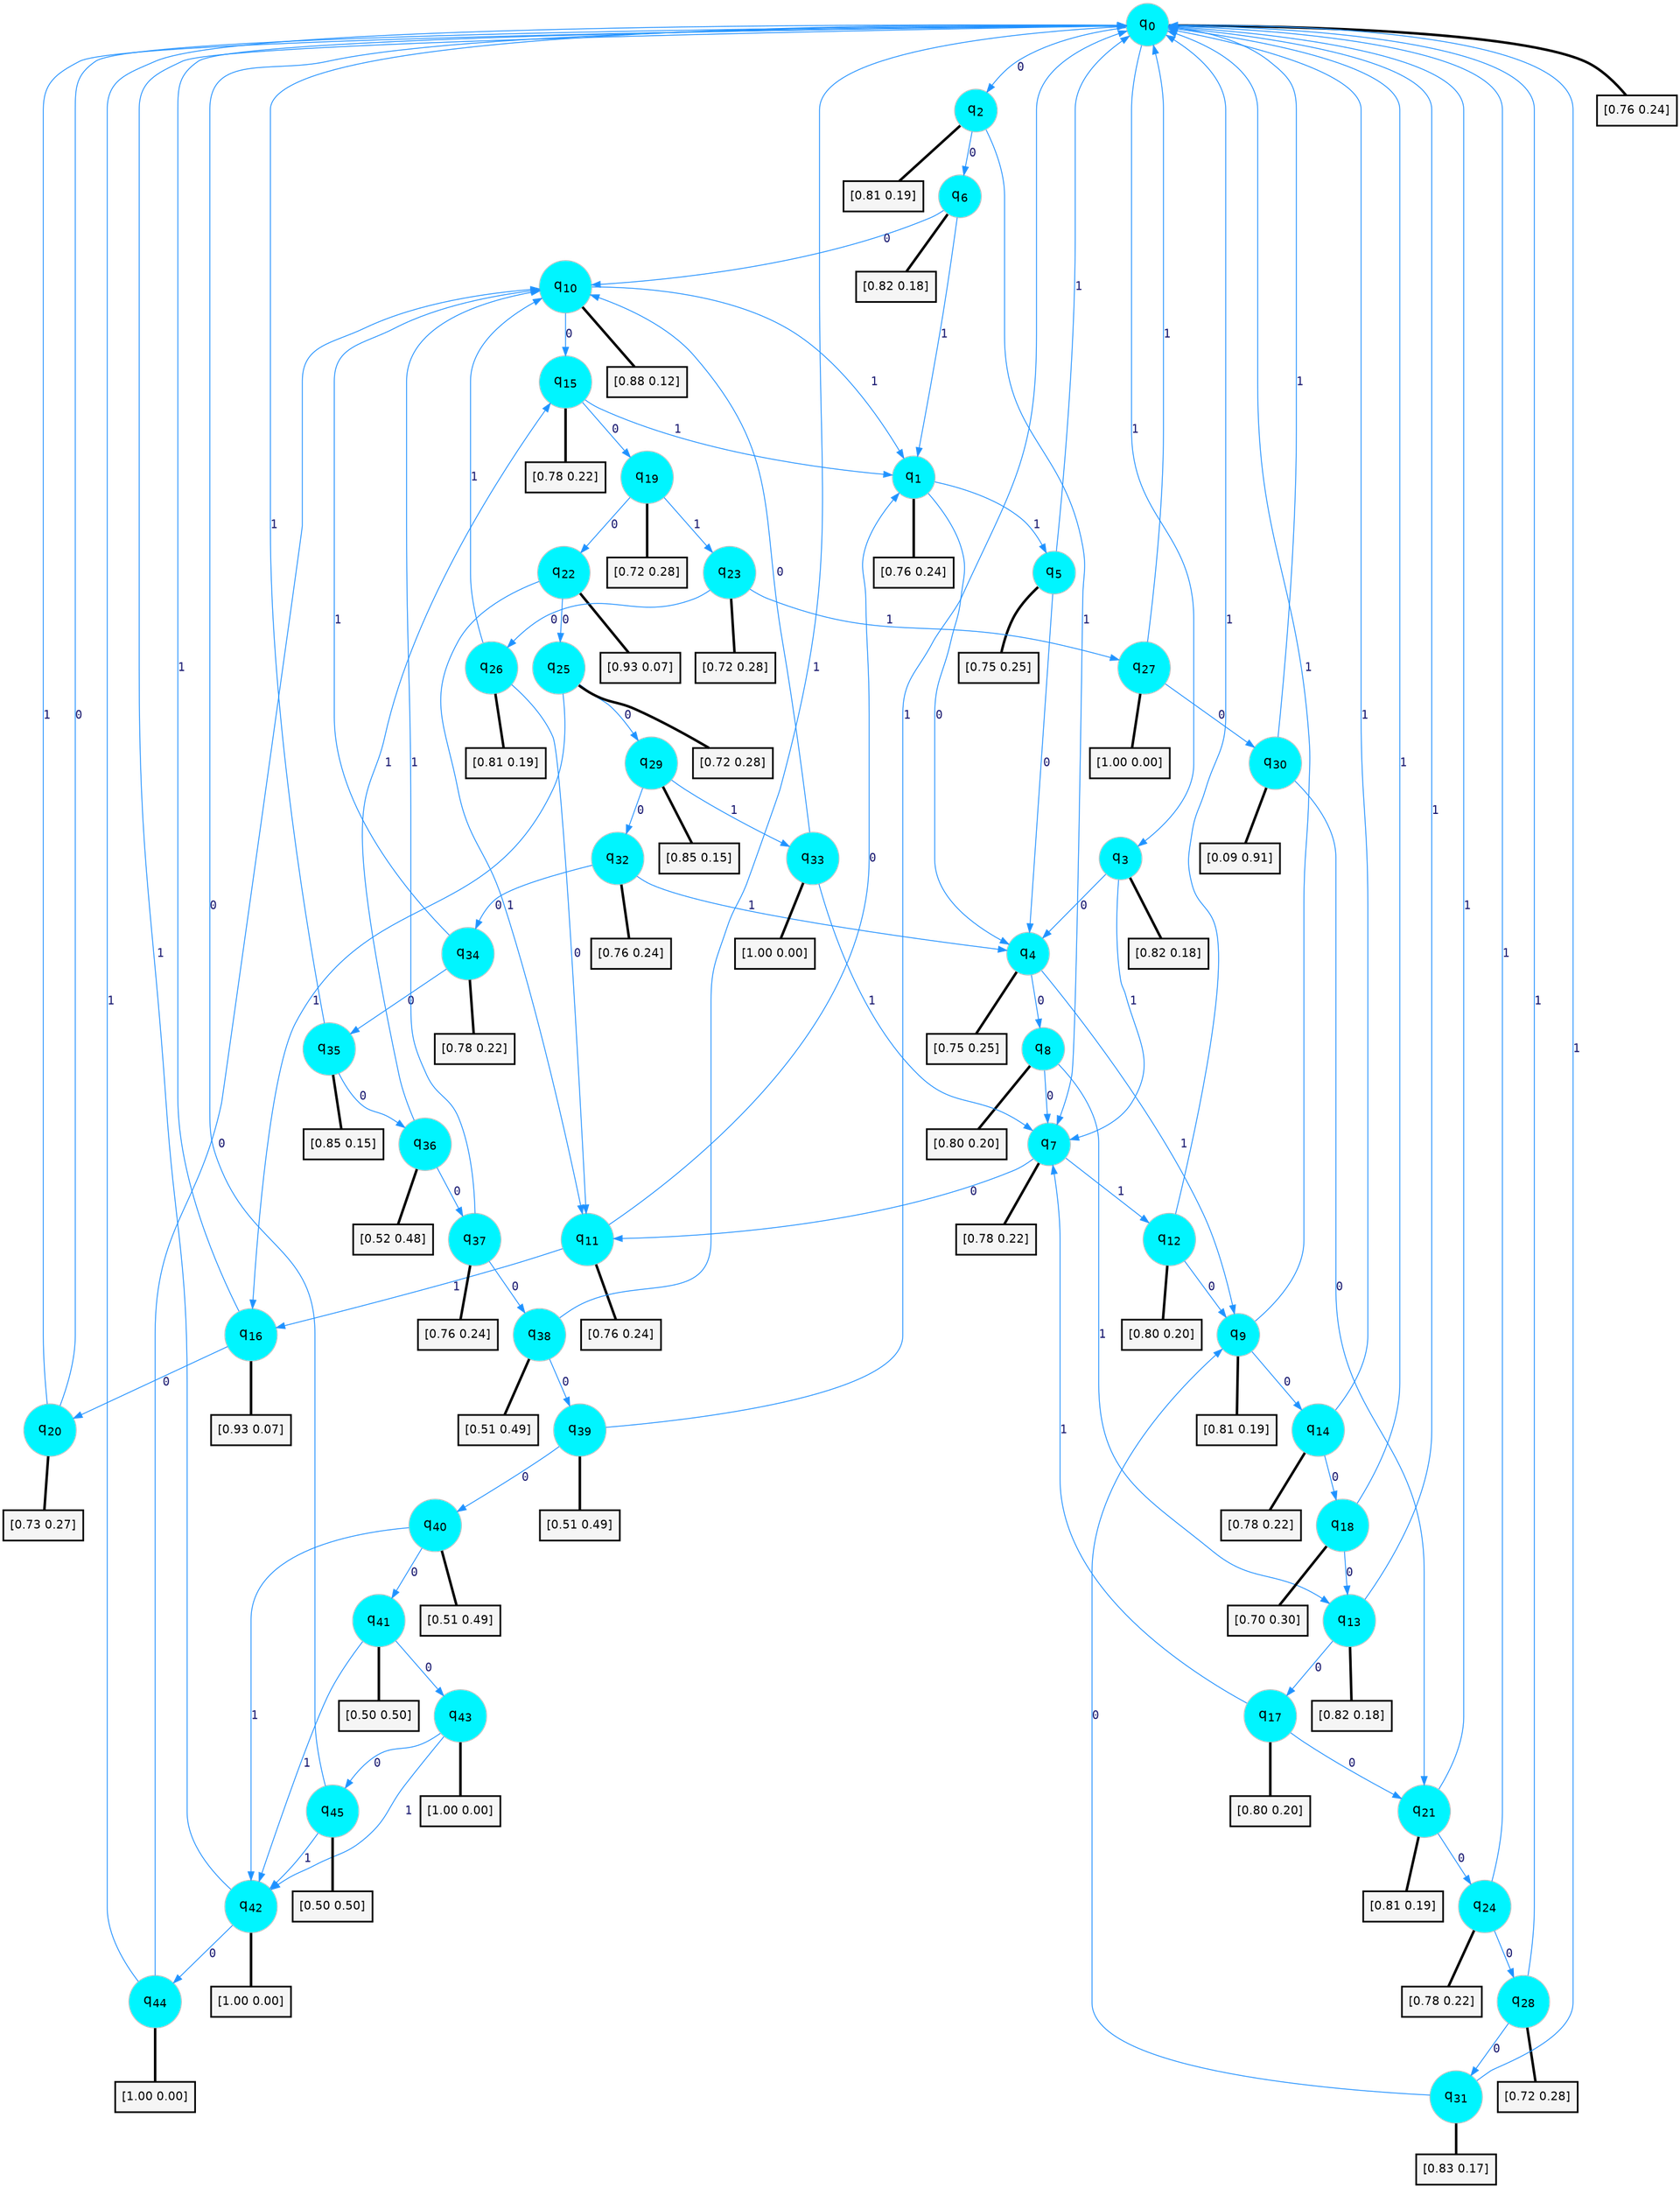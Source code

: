 digraph G {
graph [
bgcolor=transparent, dpi=300, rankdir=TD, size="40,25"];
node [
color=gray, fillcolor=turquoise1, fontcolor=black, fontname=Helvetica, fontsize=16, fontweight=bold, shape=circle, style=filled];
edge [
arrowsize=1, color=dodgerblue1, fontcolor=midnightblue, fontname=courier, fontweight=bold, penwidth=1, style=solid, weight=20];
0[label=<q<SUB>0</SUB>>];
1[label=<q<SUB>1</SUB>>];
2[label=<q<SUB>2</SUB>>];
3[label=<q<SUB>3</SUB>>];
4[label=<q<SUB>4</SUB>>];
5[label=<q<SUB>5</SUB>>];
6[label=<q<SUB>6</SUB>>];
7[label=<q<SUB>7</SUB>>];
8[label=<q<SUB>8</SUB>>];
9[label=<q<SUB>9</SUB>>];
10[label=<q<SUB>10</SUB>>];
11[label=<q<SUB>11</SUB>>];
12[label=<q<SUB>12</SUB>>];
13[label=<q<SUB>13</SUB>>];
14[label=<q<SUB>14</SUB>>];
15[label=<q<SUB>15</SUB>>];
16[label=<q<SUB>16</SUB>>];
17[label=<q<SUB>17</SUB>>];
18[label=<q<SUB>18</SUB>>];
19[label=<q<SUB>19</SUB>>];
20[label=<q<SUB>20</SUB>>];
21[label=<q<SUB>21</SUB>>];
22[label=<q<SUB>22</SUB>>];
23[label=<q<SUB>23</SUB>>];
24[label=<q<SUB>24</SUB>>];
25[label=<q<SUB>25</SUB>>];
26[label=<q<SUB>26</SUB>>];
27[label=<q<SUB>27</SUB>>];
28[label=<q<SUB>28</SUB>>];
29[label=<q<SUB>29</SUB>>];
30[label=<q<SUB>30</SUB>>];
31[label=<q<SUB>31</SUB>>];
32[label=<q<SUB>32</SUB>>];
33[label=<q<SUB>33</SUB>>];
34[label=<q<SUB>34</SUB>>];
35[label=<q<SUB>35</SUB>>];
36[label=<q<SUB>36</SUB>>];
37[label=<q<SUB>37</SUB>>];
38[label=<q<SUB>38</SUB>>];
39[label=<q<SUB>39</SUB>>];
40[label=<q<SUB>40</SUB>>];
41[label=<q<SUB>41</SUB>>];
42[label=<q<SUB>42</SUB>>];
43[label=<q<SUB>43</SUB>>];
44[label=<q<SUB>44</SUB>>];
45[label=<q<SUB>45</SUB>>];
46[label="[0.76 0.24]", shape=box,fontcolor=black, fontname=Helvetica, fontsize=14, penwidth=2, fillcolor=whitesmoke,color=black];
47[label="[0.76 0.24]", shape=box,fontcolor=black, fontname=Helvetica, fontsize=14, penwidth=2, fillcolor=whitesmoke,color=black];
48[label="[0.81 0.19]", shape=box,fontcolor=black, fontname=Helvetica, fontsize=14, penwidth=2, fillcolor=whitesmoke,color=black];
49[label="[0.82 0.18]", shape=box,fontcolor=black, fontname=Helvetica, fontsize=14, penwidth=2, fillcolor=whitesmoke,color=black];
50[label="[0.75 0.25]", shape=box,fontcolor=black, fontname=Helvetica, fontsize=14, penwidth=2, fillcolor=whitesmoke,color=black];
51[label="[0.75 0.25]", shape=box,fontcolor=black, fontname=Helvetica, fontsize=14, penwidth=2, fillcolor=whitesmoke,color=black];
52[label="[0.82 0.18]", shape=box,fontcolor=black, fontname=Helvetica, fontsize=14, penwidth=2, fillcolor=whitesmoke,color=black];
53[label="[0.78 0.22]", shape=box,fontcolor=black, fontname=Helvetica, fontsize=14, penwidth=2, fillcolor=whitesmoke,color=black];
54[label="[0.80 0.20]", shape=box,fontcolor=black, fontname=Helvetica, fontsize=14, penwidth=2, fillcolor=whitesmoke,color=black];
55[label="[0.81 0.19]", shape=box,fontcolor=black, fontname=Helvetica, fontsize=14, penwidth=2, fillcolor=whitesmoke,color=black];
56[label="[0.88 0.12]", shape=box,fontcolor=black, fontname=Helvetica, fontsize=14, penwidth=2, fillcolor=whitesmoke,color=black];
57[label="[0.76 0.24]", shape=box,fontcolor=black, fontname=Helvetica, fontsize=14, penwidth=2, fillcolor=whitesmoke,color=black];
58[label="[0.80 0.20]", shape=box,fontcolor=black, fontname=Helvetica, fontsize=14, penwidth=2, fillcolor=whitesmoke,color=black];
59[label="[0.82 0.18]", shape=box,fontcolor=black, fontname=Helvetica, fontsize=14, penwidth=2, fillcolor=whitesmoke,color=black];
60[label="[0.78 0.22]", shape=box,fontcolor=black, fontname=Helvetica, fontsize=14, penwidth=2, fillcolor=whitesmoke,color=black];
61[label="[0.78 0.22]", shape=box,fontcolor=black, fontname=Helvetica, fontsize=14, penwidth=2, fillcolor=whitesmoke,color=black];
62[label="[0.93 0.07]", shape=box,fontcolor=black, fontname=Helvetica, fontsize=14, penwidth=2, fillcolor=whitesmoke,color=black];
63[label="[0.80 0.20]", shape=box,fontcolor=black, fontname=Helvetica, fontsize=14, penwidth=2, fillcolor=whitesmoke,color=black];
64[label="[0.70 0.30]", shape=box,fontcolor=black, fontname=Helvetica, fontsize=14, penwidth=2, fillcolor=whitesmoke,color=black];
65[label="[0.72 0.28]", shape=box,fontcolor=black, fontname=Helvetica, fontsize=14, penwidth=2, fillcolor=whitesmoke,color=black];
66[label="[0.73 0.27]", shape=box,fontcolor=black, fontname=Helvetica, fontsize=14, penwidth=2, fillcolor=whitesmoke,color=black];
67[label="[0.81 0.19]", shape=box,fontcolor=black, fontname=Helvetica, fontsize=14, penwidth=2, fillcolor=whitesmoke,color=black];
68[label="[0.93 0.07]", shape=box,fontcolor=black, fontname=Helvetica, fontsize=14, penwidth=2, fillcolor=whitesmoke,color=black];
69[label="[0.72 0.28]", shape=box,fontcolor=black, fontname=Helvetica, fontsize=14, penwidth=2, fillcolor=whitesmoke,color=black];
70[label="[0.78 0.22]", shape=box,fontcolor=black, fontname=Helvetica, fontsize=14, penwidth=2, fillcolor=whitesmoke,color=black];
71[label="[0.72 0.28]", shape=box,fontcolor=black, fontname=Helvetica, fontsize=14, penwidth=2, fillcolor=whitesmoke,color=black];
72[label="[0.81 0.19]", shape=box,fontcolor=black, fontname=Helvetica, fontsize=14, penwidth=2, fillcolor=whitesmoke,color=black];
73[label="[1.00 0.00]", shape=box,fontcolor=black, fontname=Helvetica, fontsize=14, penwidth=2, fillcolor=whitesmoke,color=black];
74[label="[0.72 0.28]", shape=box,fontcolor=black, fontname=Helvetica, fontsize=14, penwidth=2, fillcolor=whitesmoke,color=black];
75[label="[0.85 0.15]", shape=box,fontcolor=black, fontname=Helvetica, fontsize=14, penwidth=2, fillcolor=whitesmoke,color=black];
76[label="[0.09 0.91]", shape=box,fontcolor=black, fontname=Helvetica, fontsize=14, penwidth=2, fillcolor=whitesmoke,color=black];
77[label="[0.83 0.17]", shape=box,fontcolor=black, fontname=Helvetica, fontsize=14, penwidth=2, fillcolor=whitesmoke,color=black];
78[label="[0.76 0.24]", shape=box,fontcolor=black, fontname=Helvetica, fontsize=14, penwidth=2, fillcolor=whitesmoke,color=black];
79[label="[1.00 0.00]", shape=box,fontcolor=black, fontname=Helvetica, fontsize=14, penwidth=2, fillcolor=whitesmoke,color=black];
80[label="[0.78 0.22]", shape=box,fontcolor=black, fontname=Helvetica, fontsize=14, penwidth=2, fillcolor=whitesmoke,color=black];
81[label="[0.85 0.15]", shape=box,fontcolor=black, fontname=Helvetica, fontsize=14, penwidth=2, fillcolor=whitesmoke,color=black];
82[label="[0.52 0.48]", shape=box,fontcolor=black, fontname=Helvetica, fontsize=14, penwidth=2, fillcolor=whitesmoke,color=black];
83[label="[0.76 0.24]", shape=box,fontcolor=black, fontname=Helvetica, fontsize=14, penwidth=2, fillcolor=whitesmoke,color=black];
84[label="[0.51 0.49]", shape=box,fontcolor=black, fontname=Helvetica, fontsize=14, penwidth=2, fillcolor=whitesmoke,color=black];
85[label="[0.51 0.49]", shape=box,fontcolor=black, fontname=Helvetica, fontsize=14, penwidth=2, fillcolor=whitesmoke,color=black];
86[label="[0.51 0.49]", shape=box,fontcolor=black, fontname=Helvetica, fontsize=14, penwidth=2, fillcolor=whitesmoke,color=black];
87[label="[0.50 0.50]", shape=box,fontcolor=black, fontname=Helvetica, fontsize=14, penwidth=2, fillcolor=whitesmoke,color=black];
88[label="[1.00 0.00]", shape=box,fontcolor=black, fontname=Helvetica, fontsize=14, penwidth=2, fillcolor=whitesmoke,color=black];
89[label="[1.00 0.00]", shape=box,fontcolor=black, fontname=Helvetica, fontsize=14, penwidth=2, fillcolor=whitesmoke,color=black];
90[label="[1.00 0.00]", shape=box,fontcolor=black, fontname=Helvetica, fontsize=14, penwidth=2, fillcolor=whitesmoke,color=black];
91[label="[0.50 0.50]", shape=box,fontcolor=black, fontname=Helvetica, fontsize=14, penwidth=2, fillcolor=whitesmoke,color=black];
0->2 [label=0];
0->3 [label=1];
0->46 [arrowhead=none, penwidth=3,color=black];
1->4 [label=0];
1->5 [label=1];
1->47 [arrowhead=none, penwidth=3,color=black];
2->6 [label=0];
2->7 [label=1];
2->48 [arrowhead=none, penwidth=3,color=black];
3->4 [label=0];
3->7 [label=1];
3->49 [arrowhead=none, penwidth=3,color=black];
4->8 [label=0];
4->9 [label=1];
4->50 [arrowhead=none, penwidth=3,color=black];
5->4 [label=0];
5->0 [label=1];
5->51 [arrowhead=none, penwidth=3,color=black];
6->10 [label=0];
6->1 [label=1];
6->52 [arrowhead=none, penwidth=3,color=black];
7->11 [label=0];
7->12 [label=1];
7->53 [arrowhead=none, penwidth=3,color=black];
8->7 [label=0];
8->13 [label=1];
8->54 [arrowhead=none, penwidth=3,color=black];
9->14 [label=0];
9->0 [label=1];
9->55 [arrowhead=none, penwidth=3,color=black];
10->15 [label=0];
10->1 [label=1];
10->56 [arrowhead=none, penwidth=3,color=black];
11->1 [label=0];
11->16 [label=1];
11->57 [arrowhead=none, penwidth=3,color=black];
12->9 [label=0];
12->0 [label=1];
12->58 [arrowhead=none, penwidth=3,color=black];
13->17 [label=0];
13->0 [label=1];
13->59 [arrowhead=none, penwidth=3,color=black];
14->18 [label=0];
14->0 [label=1];
14->60 [arrowhead=none, penwidth=3,color=black];
15->19 [label=0];
15->1 [label=1];
15->61 [arrowhead=none, penwidth=3,color=black];
16->20 [label=0];
16->0 [label=1];
16->62 [arrowhead=none, penwidth=3,color=black];
17->21 [label=0];
17->7 [label=1];
17->63 [arrowhead=none, penwidth=3,color=black];
18->13 [label=0];
18->0 [label=1];
18->64 [arrowhead=none, penwidth=3,color=black];
19->22 [label=0];
19->23 [label=1];
19->65 [arrowhead=none, penwidth=3,color=black];
20->0 [label=0];
20->0 [label=1];
20->66 [arrowhead=none, penwidth=3,color=black];
21->24 [label=0];
21->0 [label=1];
21->67 [arrowhead=none, penwidth=3,color=black];
22->25 [label=0];
22->11 [label=1];
22->68 [arrowhead=none, penwidth=3,color=black];
23->26 [label=0];
23->27 [label=1];
23->69 [arrowhead=none, penwidth=3,color=black];
24->28 [label=0];
24->0 [label=1];
24->70 [arrowhead=none, penwidth=3,color=black];
25->29 [label=0];
25->16 [label=1];
25->71 [arrowhead=none, penwidth=3,color=black];
26->11 [label=0];
26->10 [label=1];
26->72 [arrowhead=none, penwidth=3,color=black];
27->30 [label=0];
27->0 [label=1];
27->73 [arrowhead=none, penwidth=3,color=black];
28->31 [label=0];
28->0 [label=1];
28->74 [arrowhead=none, penwidth=3,color=black];
29->32 [label=0];
29->33 [label=1];
29->75 [arrowhead=none, penwidth=3,color=black];
30->21 [label=0];
30->0 [label=1];
30->76 [arrowhead=none, penwidth=3,color=black];
31->9 [label=0];
31->0 [label=1];
31->77 [arrowhead=none, penwidth=3,color=black];
32->34 [label=0];
32->4 [label=1];
32->78 [arrowhead=none, penwidth=3,color=black];
33->10 [label=0];
33->7 [label=1];
33->79 [arrowhead=none, penwidth=3,color=black];
34->35 [label=0];
34->10 [label=1];
34->80 [arrowhead=none, penwidth=3,color=black];
35->36 [label=0];
35->0 [label=1];
35->81 [arrowhead=none, penwidth=3,color=black];
36->37 [label=0];
36->15 [label=1];
36->82 [arrowhead=none, penwidth=3,color=black];
37->38 [label=0];
37->10 [label=1];
37->83 [arrowhead=none, penwidth=3,color=black];
38->39 [label=0];
38->0 [label=1];
38->84 [arrowhead=none, penwidth=3,color=black];
39->40 [label=0];
39->0 [label=1];
39->85 [arrowhead=none, penwidth=3,color=black];
40->41 [label=0];
40->42 [label=1];
40->86 [arrowhead=none, penwidth=3,color=black];
41->43 [label=0];
41->42 [label=1];
41->87 [arrowhead=none, penwidth=3,color=black];
42->44 [label=0];
42->0 [label=1];
42->88 [arrowhead=none, penwidth=3,color=black];
43->45 [label=0];
43->42 [label=1];
43->89 [arrowhead=none, penwidth=3,color=black];
44->10 [label=0];
44->0 [label=1];
44->90 [arrowhead=none, penwidth=3,color=black];
45->0 [label=0];
45->42 [label=1];
45->91 [arrowhead=none, penwidth=3,color=black];
}
